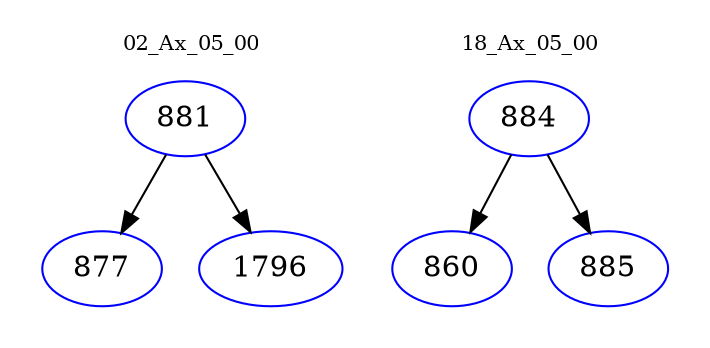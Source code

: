 digraph{
subgraph cluster_0 {
color = white
label = "02_Ax_05_00";
fontsize=10;
T0_881 [label="881", color="blue"]
T0_881 -> T0_877 [color="black"]
T0_877 [label="877", color="blue"]
T0_881 -> T0_1796 [color="black"]
T0_1796 [label="1796", color="blue"]
}
subgraph cluster_1 {
color = white
label = "18_Ax_05_00";
fontsize=10;
T1_884 [label="884", color="blue"]
T1_884 -> T1_860 [color="black"]
T1_860 [label="860", color="blue"]
T1_884 -> T1_885 [color="black"]
T1_885 [label="885", color="blue"]
}
}
